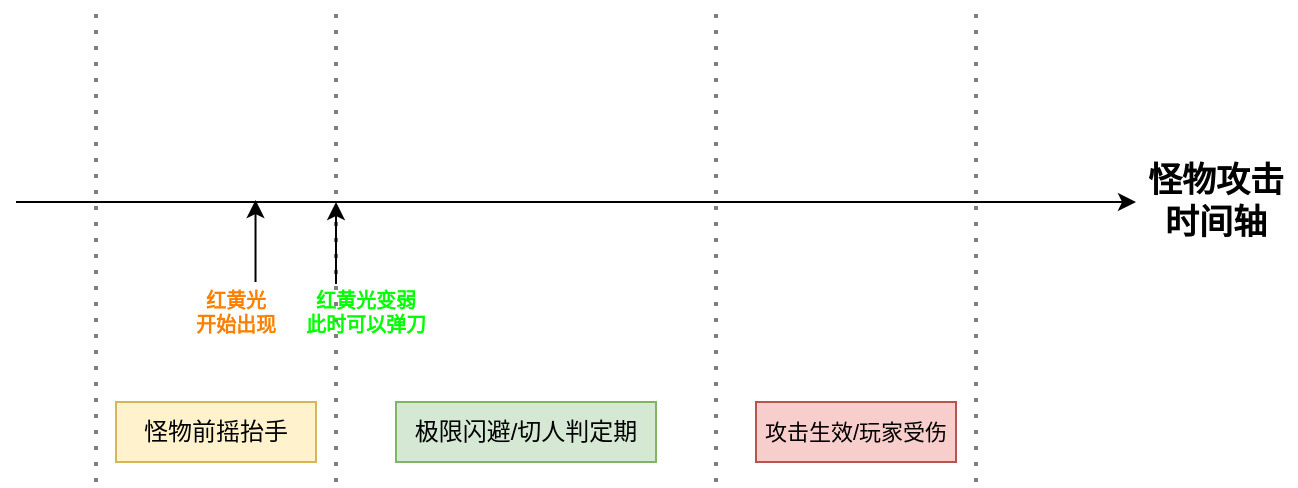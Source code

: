 <mxfile version="24.6.5" type="github">
  <diagram name="第 1 页" id="fuozyJwp7ZBAiOMT_akh">
    <mxGraphModel dx="683" dy="371" grid="1" gridSize="10" guides="1" tooltips="1" connect="1" arrows="1" fold="1" page="1" pageScale="1" pageWidth="1169" pageHeight="827" math="0" shadow="0">
      <root>
        <mxCell id="0" />
        <mxCell id="1" parent="0" />
        <mxCell id="kRP4IAmY8hLm8uwb60uL-1" value="" style="endArrow=classic;html=1;rounded=0;" edge="1" parent="1">
          <mxGeometry width="50" height="50" relative="1" as="geometry">
            <mxPoint x="360" y="440" as="sourcePoint" />
            <mxPoint x="920" y="440" as="targetPoint" />
          </mxGeometry>
        </mxCell>
        <mxCell id="kRP4IAmY8hLm8uwb60uL-2" value="" style="endArrow=none;dashed=1;html=1;dashPattern=1 3;strokeWidth=2;rounded=0;opacity=50;" edge="1" parent="1">
          <mxGeometry width="50" height="50" relative="1" as="geometry">
            <mxPoint x="400" y="580" as="sourcePoint" />
            <mxPoint x="400" y="340" as="targetPoint" />
          </mxGeometry>
        </mxCell>
        <mxCell id="kRP4IAmY8hLm8uwb60uL-3" value="怪物攻击&lt;div&gt;时间轴&lt;/div&gt;" style="text;html=1;align=center;verticalAlign=middle;whiteSpace=wrap;rounded=0;fontStyle=1;fontSize=17;" vertex="1" parent="1">
          <mxGeometry x="920" y="420" width="80" height="40" as="geometry" />
        </mxCell>
        <mxCell id="kRP4IAmY8hLm8uwb60uL-4" value="" style="endArrow=none;dashed=1;html=1;dashPattern=1 3;strokeWidth=2;rounded=0;textOpacity=50;opacity=50;" edge="1" parent="1">
          <mxGeometry width="50" height="50" relative="1" as="geometry">
            <mxPoint x="520" y="580" as="sourcePoint" />
            <mxPoint x="520" y="340" as="targetPoint" />
          </mxGeometry>
        </mxCell>
        <mxCell id="kRP4IAmY8hLm8uwb60uL-5" value="" style="endArrow=none;dashed=1;html=1;dashPattern=1 3;strokeWidth=2;rounded=0;opacity=50;" edge="1" parent="1">
          <mxGeometry width="50" height="50" relative="1" as="geometry">
            <mxPoint x="710" y="580" as="sourcePoint" />
            <mxPoint x="710" y="340" as="targetPoint" />
          </mxGeometry>
        </mxCell>
        <mxCell id="kRP4IAmY8hLm8uwb60uL-6" value="" style="endArrow=none;dashed=1;html=1;dashPattern=1 3;strokeWidth=2;rounded=0;opacity=50;" edge="1" parent="1">
          <mxGeometry width="50" height="50" relative="1" as="geometry">
            <mxPoint x="840" y="580" as="sourcePoint" />
            <mxPoint x="840" y="340" as="targetPoint" />
          </mxGeometry>
        </mxCell>
        <mxCell id="kRP4IAmY8hLm8uwb60uL-8" value="怪物前摇抬手" style="text;html=1;align=center;verticalAlign=middle;whiteSpace=wrap;rounded=0;fillColor=#fff2cc;strokeColor=#d6b656;" vertex="1" parent="1">
          <mxGeometry x="410" y="540" width="100" height="30" as="geometry" />
        </mxCell>
        <mxCell id="kRP4IAmY8hLm8uwb60uL-9" value="极限闪避/切人判定期" style="text;html=1;align=center;verticalAlign=middle;whiteSpace=wrap;rounded=0;fillColor=#d5e8d4;strokeColor=#82b366;" vertex="1" parent="1">
          <mxGeometry x="550" y="540" width="130" height="30" as="geometry" />
        </mxCell>
        <mxCell id="kRP4IAmY8hLm8uwb60uL-10" value="攻击生效/玩家受伤" style="text;html=1;align=center;verticalAlign=middle;whiteSpace=wrap;rounded=0;fillColor=#f8cecc;strokeColor=#b85450;fontSize=11;" vertex="1" parent="1">
          <mxGeometry x="730" y="540" width="100" height="30" as="geometry" />
        </mxCell>
        <mxCell id="kRP4IAmY8hLm8uwb60uL-13" value="红黄光&lt;div style=&quot;font-size: 10px;&quot;&gt;开始出现&lt;/div&gt;" style="text;html=1;align=center;verticalAlign=middle;whiteSpace=wrap;rounded=0;strokeWidth=1;fontSize=10;fontColor=#FF8000;fontStyle=1" vertex="1" parent="1">
          <mxGeometry x="440" y="480" width="60" height="30" as="geometry" />
        </mxCell>
        <mxCell id="kRP4IAmY8hLm8uwb60uL-14" value="" style="endArrow=classic;html=1;rounded=0;" edge="1" parent="1">
          <mxGeometry width="50" height="50" relative="1" as="geometry">
            <mxPoint x="520" y="481" as="sourcePoint" />
            <mxPoint x="520" y="440" as="targetPoint" />
          </mxGeometry>
        </mxCell>
        <mxCell id="kRP4IAmY8hLm8uwb60uL-15" value="红黄光变弱&lt;div style=&quot;font-size: 10px;&quot;&gt;此时可以弹刀&lt;/div&gt;" style="text;html=1;align=center;verticalAlign=middle;whiteSpace=wrap;rounded=0;strokeWidth=1;fontSize=10;fontColor=#00FF00;fontStyle=1" vertex="1" parent="1">
          <mxGeometry x="500" y="475" width="70" height="40" as="geometry" />
        </mxCell>
        <mxCell id="kRP4IAmY8hLm8uwb60uL-16" value="" style="endArrow=classic;html=1;rounded=0;" edge="1" parent="1">
          <mxGeometry width="50" height="50" relative="1" as="geometry">
            <mxPoint x="479.76" y="480" as="sourcePoint" />
            <mxPoint x="479.76" y="439" as="targetPoint" />
          </mxGeometry>
        </mxCell>
      </root>
    </mxGraphModel>
  </diagram>
</mxfile>
